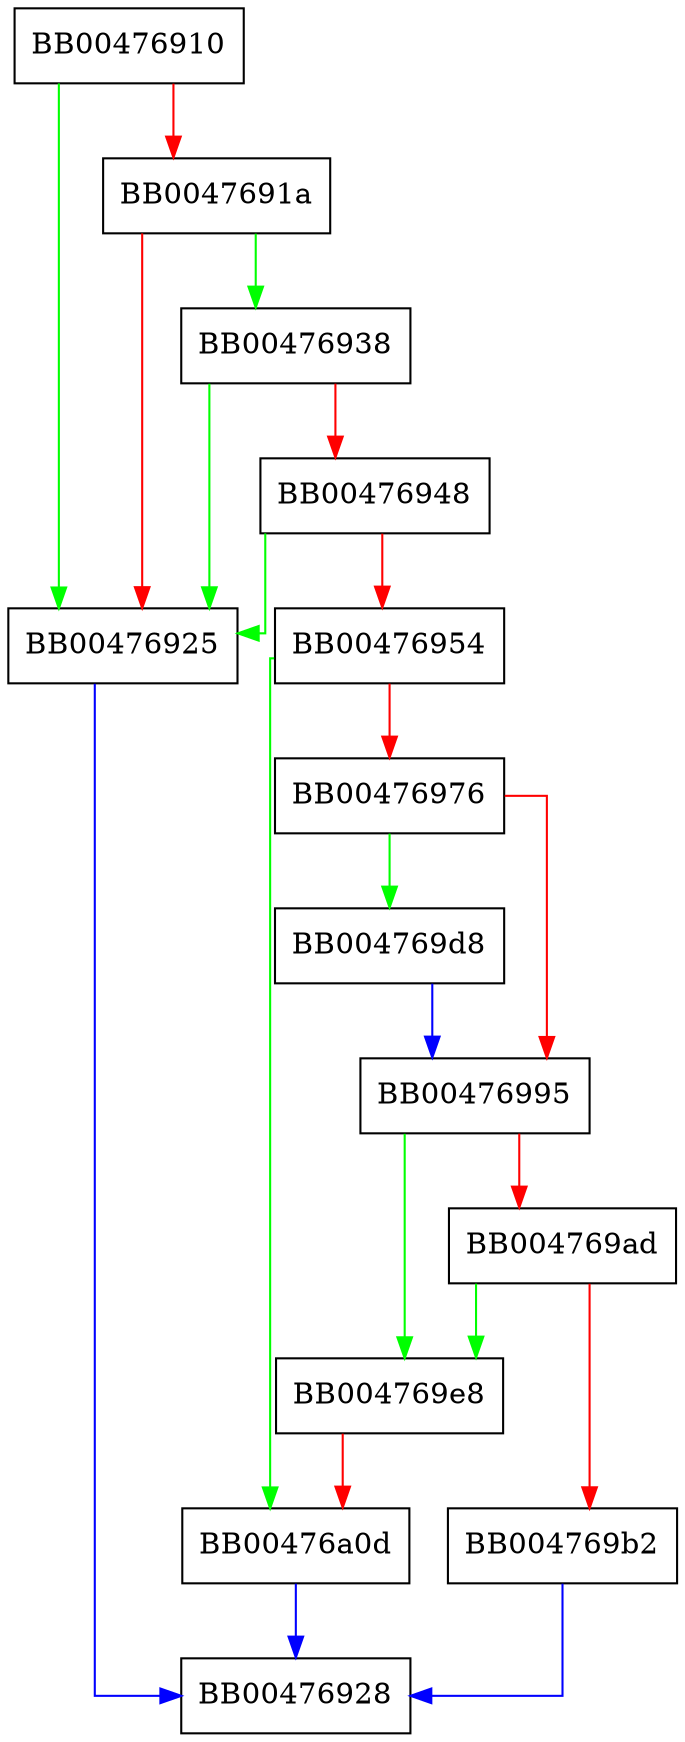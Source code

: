 digraph dtls1_new {
  node [shape="box"];
  graph [splines=ortho];
  BB00476910 -> BB00476925 [color="green"];
  BB00476910 -> BB0047691a [color="red"];
  BB0047691a -> BB00476938 [color="green"];
  BB0047691a -> BB00476925 [color="red"];
  BB00476925 -> BB00476928 [color="blue"];
  BB00476938 -> BB00476925 [color="green"];
  BB00476938 -> BB00476948 [color="red"];
  BB00476948 -> BB00476925 [color="green"];
  BB00476948 -> BB00476954 [color="red"];
  BB00476954 -> BB00476a0d [color="green"];
  BB00476954 -> BB00476976 [color="red"];
  BB00476976 -> BB004769d8 [color="green"];
  BB00476976 -> BB00476995 [color="red"];
  BB00476995 -> BB004769e8 [color="green"];
  BB00476995 -> BB004769ad [color="red"];
  BB004769ad -> BB004769e8 [color="green"];
  BB004769ad -> BB004769b2 [color="red"];
  BB004769b2 -> BB00476928 [color="blue"];
  BB004769d8 -> BB00476995 [color="blue"];
  BB004769e8 -> BB00476a0d [color="red"];
  BB00476a0d -> BB00476928 [color="blue"];
}